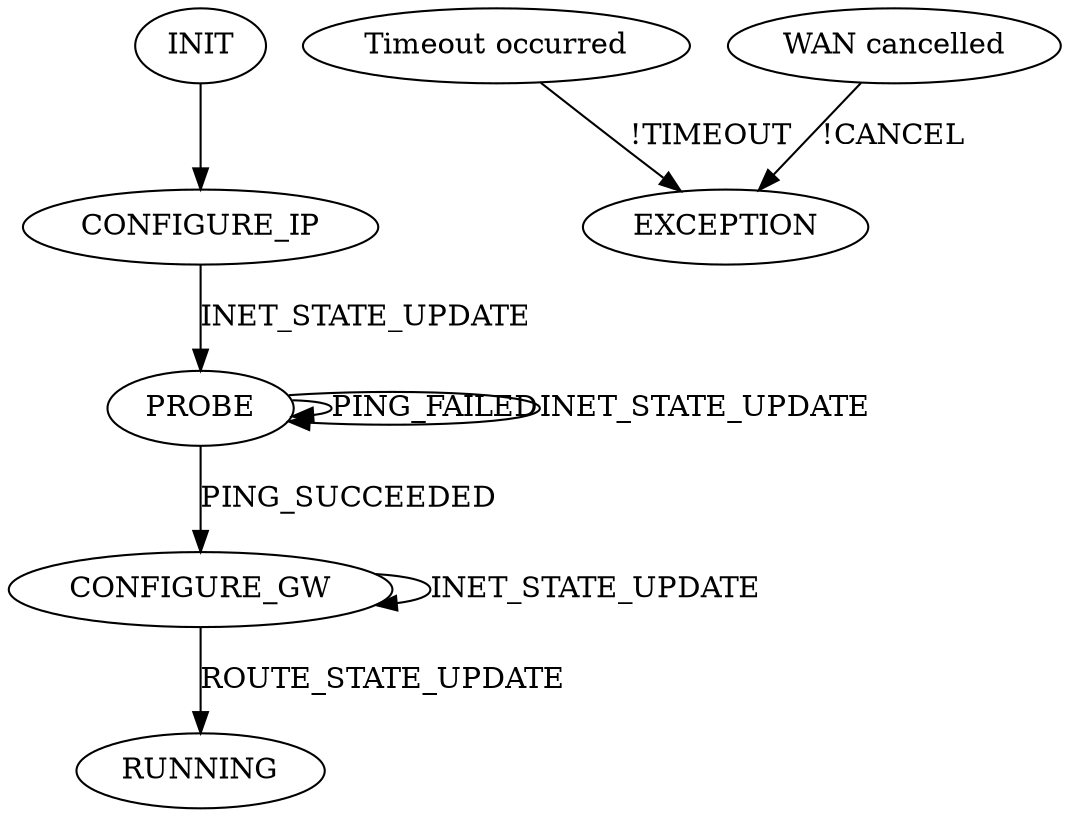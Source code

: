 digraph {
    INIT[init=true];
    INIT -> CONFIGURE_IP;
    CONFIGURE_IP -> PROBE [label="INET_STATE_UPDATE"];
    PROBE -> PROBE [label="PING_FAILED"];
    PROBE -> PROBE [label="INET_STATE_UPDATE"];
    PROBE -> CONFIGURE_GW [label="PING_SUCCEEDED"];
    CONFIGURE_GW -> CONFIGURE_GW [label="INET_STATE_UPDATE"];
    CONFIGURE_GW -> RUNNING [label="ROUTE_STATE_UPDATE"];

    TIMEOUT_EX[label="Timeout occurred"];
    CANCEL_EX[label="WAN cancelled"];

    TIMEOUT_EX -> EXCEPTION [label="!TIMEOUT"];
    CANCEL_EX -> EXCEPTION [label="!CANCEL"];
}
